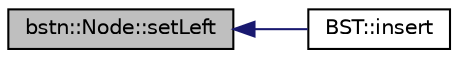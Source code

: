 digraph "bstn::Node::setLeft"
{
  edge [fontname="Helvetica",fontsize="10",labelfontname="Helvetica",labelfontsize="10"];
  node [fontname="Helvetica",fontsize="10",shape=record];
  rankdir="LR";
  Node1 [label="bstn::Node::setLeft",height=0.2,width=0.4,color="black", fillcolor="grey75", style="filled", fontcolor="black"];
  Node1 -> Node2 [dir="back",color="midnightblue",fontsize="10",style="solid"];
  Node2 [label="BST::insert",height=0.2,width=0.4,color="black", fillcolor="white", style="filled",URL="$class_b_s_t.html#a01c0bd5499a27315e59a101448cddfe2"];
}
